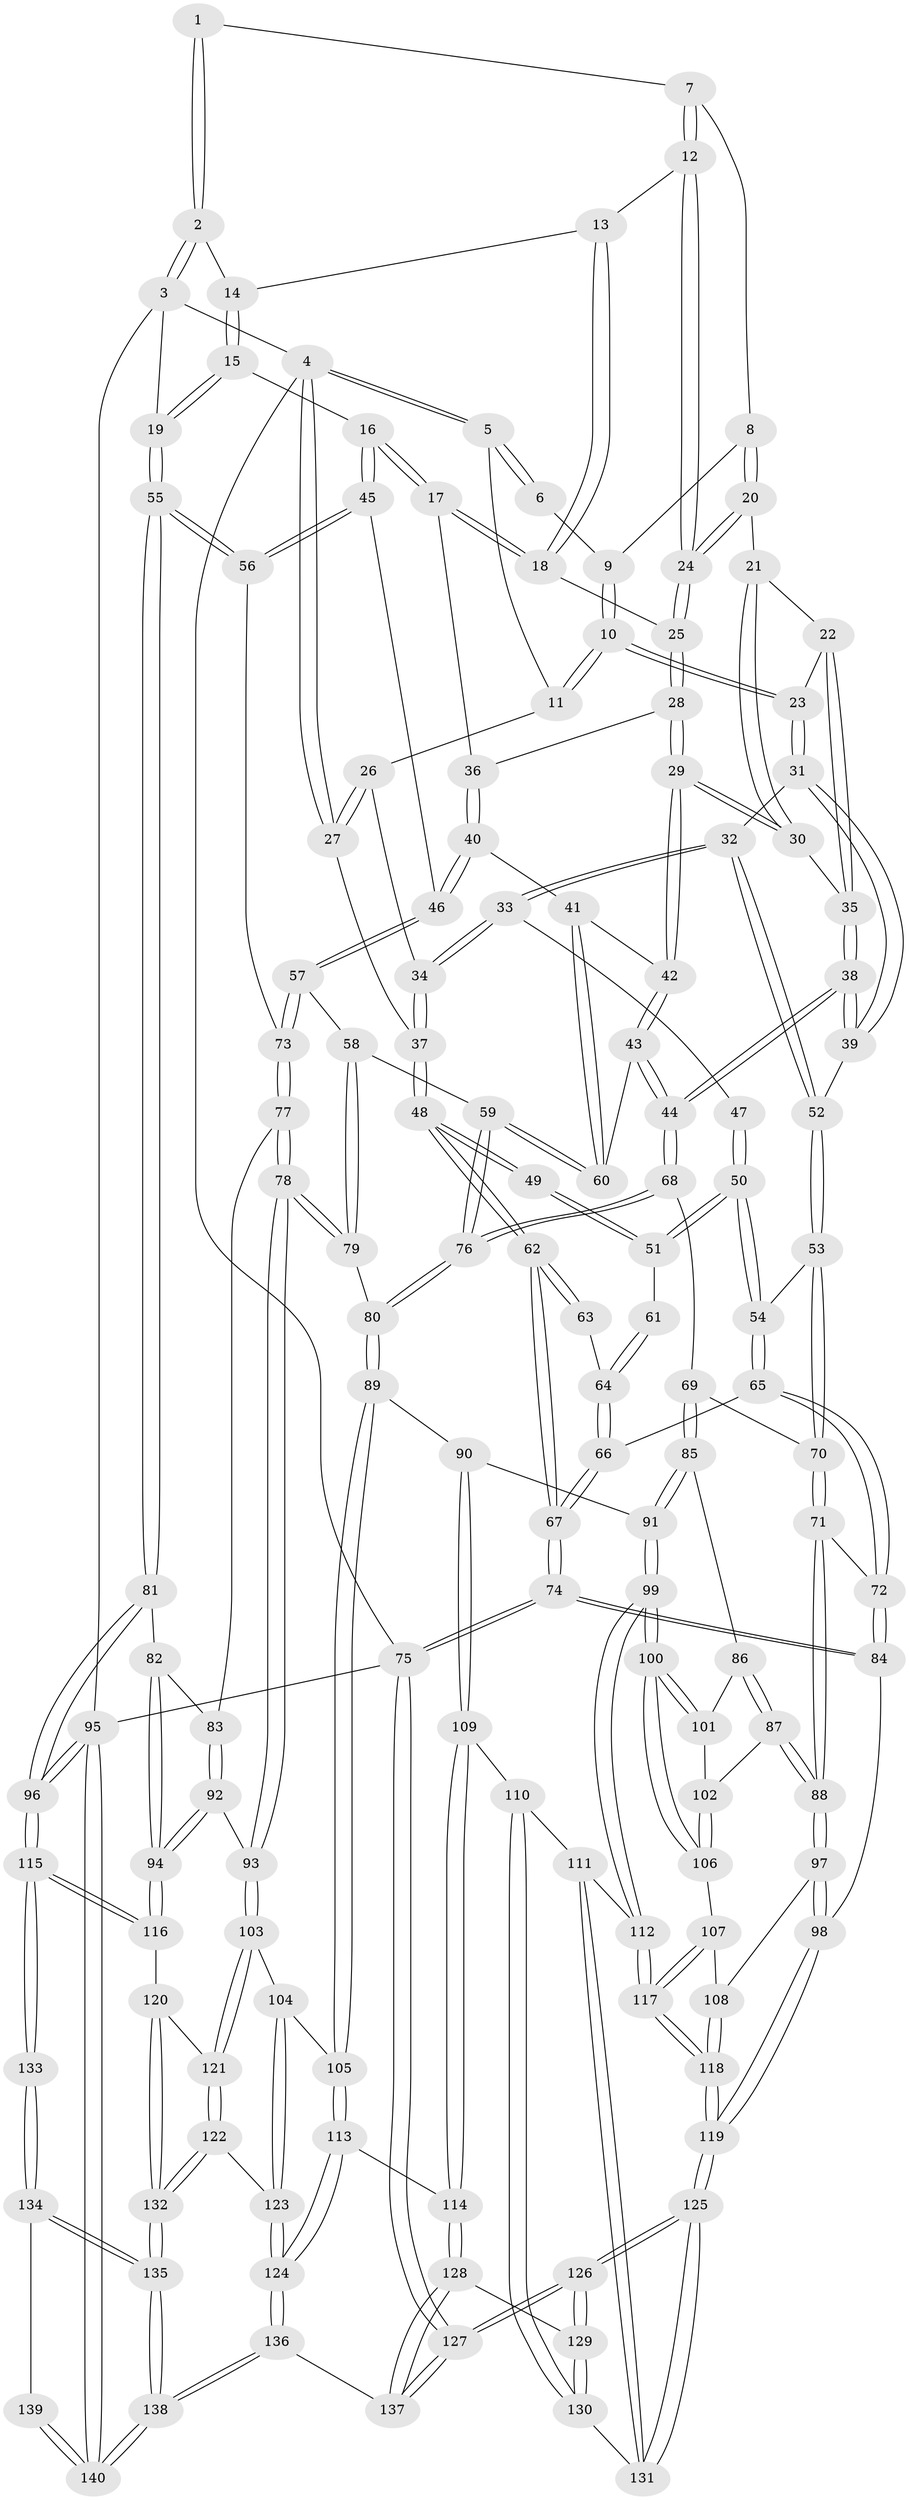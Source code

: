 // Generated by graph-tools (version 1.1) at 2025/17/03/09/25 04:17:01]
// undirected, 140 vertices, 347 edges
graph export_dot {
graph [start="1"]
  node [color=gray90,style=filled];
  1 [pos="+0.6720017970861124+0"];
  2 [pos="+1+0"];
  3 [pos="+1+0"];
  4 [pos="+0+0"];
  5 [pos="+0.09667341558660039+0"];
  6 [pos="+0.5079211164293583+0"];
  7 [pos="+0.6873938234491852+0.06056394519466403"];
  8 [pos="+0.5215856587386565+0"];
  9 [pos="+0.5079983630967619+0"];
  10 [pos="+0.3047641851123688+0.09895504323225668"];
  11 [pos="+0.24614404742570806+0.05419800258674088"];
  12 [pos="+0.7057082922680089+0.07642116008138587"];
  13 [pos="+0.8594208903765266+0"];
  14 [pos="+0.9306440480592105+0"];
  15 [pos="+0.9022192904593477+0.22035816039078096"];
  16 [pos="+0.8921962372772213+0.2235764121053586"];
  17 [pos="+0.8596039864074747+0.1986463289106227"];
  18 [pos="+0.8321125794858567+0.12219113741533538"];
  19 [pos="+1+0.1299694173666889"];
  20 [pos="+0.5171098189600596+0.0011231597980280808"];
  21 [pos="+0.5113658936938271+0.045033154302641355"];
  22 [pos="+0.40488069989036796+0.1200016901227462"];
  23 [pos="+0.33083041691792336+0.13398546171978323"];
  24 [pos="+0.7001152429166175+0.1150074485419928"];
  25 [pos="+0.6982076754308764+0.13023180501371637"];
  26 [pos="+0.18089971550343428+0.12905448624896232"];
  27 [pos="+0+0"];
  28 [pos="+0.6819834149653909+0.15813776507881488"];
  29 [pos="+0.6083747473558576+0.19103543982076968"];
  30 [pos="+0.5797119106375013+0.17249609652999154"];
  31 [pos="+0.31038842508524656+0.22213721299327038"];
  32 [pos="+0.21301195718982974+0.2472408649720273"];
  33 [pos="+0.16607847372722015+0.22432536297710434"];
  34 [pos="+0.17060417934689032+0.16415650618255861"];
  35 [pos="+0.465398781183542+0.2286739244595353"];
  36 [pos="+0.7567514929042555+0.21114887399987484"];
  37 [pos="+0+0"];
  38 [pos="+0.40411988746951677+0.32855729380791093"];
  39 [pos="+0.39614126463034804+0.32323337511671485"];
  40 [pos="+0.7410126928734595+0.3015310639865731"];
  41 [pos="+0.7327557105412+0.30094282833823294"];
  42 [pos="+0.6163535933227258+0.27967253048775825"];
  43 [pos="+0.5981420735807743+0.3193460055670095"];
  44 [pos="+0.4308145248140336+0.3788673173535138"];
  45 [pos="+0.889756203393827+0.23198125675800646"];
  46 [pos="+0.8230320996703568+0.3739540941431098"];
  47 [pos="+0.1499867025963178+0.22808948331115625"];
  48 [pos="+0+0.06400004557018374"];
  49 [pos="+0.05826029105741069+0.2149583481826767"];
  50 [pos="+0.10431552059418334+0.3548989721050003"];
  51 [pos="+0.08141992345081371+0.3442346525833064"];
  52 [pos="+0.210913005475111+0.367966983742684"];
  53 [pos="+0.20280334461544883+0.38386532997870987"];
  54 [pos="+0.12926776964791994+0.3920065769823166"];
  55 [pos="+1+0.44692181114908347"];
  56 [pos="+1+0.42365136354283434"];
  57 [pos="+0.8258797389091349+0.40095499745059265"];
  58 [pos="+0.6682160957651498+0.43965824693719513"];
  59 [pos="+0.6624319126523422+0.4384599260911594"];
  60 [pos="+0.652098567020179+0.41598432753837145"];
  61 [pos="+0.07515435967137561+0.34394611200997016"];
  62 [pos="+0+0.2128954191333146"];
  63 [pos="+0.02916422629292499+0.33884769730210273"];
  64 [pos="+0.034217490247843874+0.40177759937574564"];
  65 [pos="+0.060567711115556346+0.49810062197840976"];
  66 [pos="+0.02943827584309072+0.49416929015425526"];
  67 [pos="+0+0.4964053814666499"];
  68 [pos="+0.4231352007549837+0.45227916898848397"];
  69 [pos="+0.3476597573950678+0.49716628785880496"];
  70 [pos="+0.25777884428641584+0.46961730285842057"];
  71 [pos="+0.13139922257711462+0.5578525606577137"];
  72 [pos="+0.11321243114614518+0.5514530963240948"];
  73 [pos="+0.847421946799041+0.42524904048101053"];
  74 [pos="+0+0.7600342243968238"];
  75 [pos="+0+1"];
  76 [pos="+0.5347267446765844+0.5420374323780609"];
  77 [pos="+0.8361586177766892+0.5327698551996514"];
  78 [pos="+0.7941584582424303+0.6178045381882599"];
  79 [pos="+0.7271867348602693+0.568048971099638"];
  80 [pos="+0.5413661046752493+0.5657995156937022"];
  81 [pos="+1+0.4640077355205612"];
  82 [pos="+1+0.5431412611961324"];
  83 [pos="+0.9642762365019636+0.5632519030852932"];
  84 [pos="+0.003537237227987629+0.7182247145863413"];
  85 [pos="+0.3329659363034808+0.5539977228435468"];
  86 [pos="+0.2725722356862633+0.6117772580872888"];
  87 [pos="+0.2119325008428836+0.6353690299707276"];
  88 [pos="+0.19185932611876813+0.6396330502467993"];
  89 [pos="+0.5419494467769675+0.6127506686497025"];
  90 [pos="+0.5047823216575037+0.6415062235726698"];
  91 [pos="+0.38784515116988155+0.6580371755825836"];
  92 [pos="+0.8799028786335057+0.6954203324313463"];
  93 [pos="+0.7961103323829611+0.6596138232109175"];
  94 [pos="+0.907359197411423+0.7146756593137374"];
  95 [pos="+1+1"];
  96 [pos="+1+0.7885728809948975"];
  97 [pos="+0.1795209912118381+0.6884131981610734"];
  98 [pos="+0.1303787482451978+0.7527186724608639"];
  99 [pos="+0.3578549966328521+0.7210360157332406"];
  100 [pos="+0.3422977788727813+0.7149854879218536"];
  101 [pos="+0.29709883699897455+0.6530470454673349"];
  102 [pos="+0.2784476839644004+0.6922712695327283"];
  103 [pos="+0.7589849652718197+0.6905249837632308"];
  104 [pos="+0.7220807870732316+0.7054736343049653"];
  105 [pos="+0.6348882975790537+0.7137801332322624"];
  106 [pos="+0.29700565169971876+0.7154166363352118"];
  107 [pos="+0.27235507836379785+0.7261407032949647"];
  108 [pos="+0.24788680999968385+0.7274082334750044"];
  109 [pos="+0.4575140795225882+0.7661117627964308"];
  110 [pos="+0.39795151540447193+0.7803298556472656"];
  111 [pos="+0.37755461014274677+0.7765755814399737"];
  112 [pos="+0.37650276651618364+0.7761751057069103"];
  113 [pos="+0.5811920919808218+0.8212214829558653"];
  114 [pos="+0.5592113977012542+0.8235274193650364"];
  115 [pos="+1+0.7907686092553304"];
  116 [pos="+0.9393074861583501+0.7479555280352995"];
  117 [pos="+0.29435756117168493+0.8324175854809205"];
  118 [pos="+0.25649982820170947+0.865919727293513"];
  119 [pos="+0.1972158996280775+0.9389243972763719"];
  120 [pos="+0.886524542566709+0.8366974801287278"];
  121 [pos="+0.7935807750378142+0.8120490633334642"];
  122 [pos="+0.7710603062486627+0.8758029151511965"];
  123 [pos="+0.7200368033590041+0.8941655980158557"];
  124 [pos="+0.6653997760181766+0.9473783947615754"];
  125 [pos="+0.17322273556563192+1"];
  126 [pos="+0.16857249679246808+1"];
  127 [pos="+0.11706038369515571+1"];
  128 [pos="+0.4734817180828896+0.901488361718217"];
  129 [pos="+0.4639805961801467+0.9002081360161691"];
  130 [pos="+0.44979571340670066+0.885783338633948"];
  131 [pos="+0.3859581096220005+0.8808110032087335"];
  132 [pos="+0.873213045126002+0.9047399444704054"];
  133 [pos="+1+0.8124103576083622"];
  134 [pos="+0.8825360124850644+0.9133768341095381"];
  135 [pos="+0.8764179959049901+0.9126585556065664"];
  136 [pos="+0.6543935972815557+1"];
  137 [pos="+0.6148555824880435+1"];
  138 [pos="+0.7693510756196265+1"];
  139 [pos="+0.9572089368676331+0.938330873210203"];
  140 [pos="+1+1"];
  1 -- 2;
  1 -- 2;
  1 -- 7;
  2 -- 3;
  2 -- 3;
  2 -- 14;
  3 -- 4;
  3 -- 19;
  3 -- 95;
  4 -- 5;
  4 -- 5;
  4 -- 27;
  4 -- 27;
  4 -- 75;
  5 -- 6;
  5 -- 6;
  5 -- 11;
  6 -- 9;
  7 -- 8;
  7 -- 12;
  7 -- 12;
  8 -- 9;
  8 -- 20;
  8 -- 20;
  9 -- 10;
  9 -- 10;
  10 -- 11;
  10 -- 11;
  10 -- 23;
  10 -- 23;
  11 -- 26;
  12 -- 13;
  12 -- 24;
  12 -- 24;
  13 -- 14;
  13 -- 18;
  13 -- 18;
  14 -- 15;
  14 -- 15;
  15 -- 16;
  15 -- 19;
  15 -- 19;
  16 -- 17;
  16 -- 17;
  16 -- 45;
  16 -- 45;
  17 -- 18;
  17 -- 18;
  17 -- 36;
  18 -- 25;
  19 -- 55;
  19 -- 55;
  20 -- 21;
  20 -- 24;
  20 -- 24;
  21 -- 22;
  21 -- 30;
  21 -- 30;
  22 -- 23;
  22 -- 35;
  22 -- 35;
  23 -- 31;
  23 -- 31;
  24 -- 25;
  24 -- 25;
  25 -- 28;
  25 -- 28;
  26 -- 27;
  26 -- 27;
  26 -- 34;
  27 -- 37;
  28 -- 29;
  28 -- 29;
  28 -- 36;
  29 -- 30;
  29 -- 30;
  29 -- 42;
  29 -- 42;
  30 -- 35;
  31 -- 32;
  31 -- 39;
  31 -- 39;
  32 -- 33;
  32 -- 33;
  32 -- 52;
  32 -- 52;
  33 -- 34;
  33 -- 34;
  33 -- 47;
  34 -- 37;
  34 -- 37;
  35 -- 38;
  35 -- 38;
  36 -- 40;
  36 -- 40;
  37 -- 48;
  37 -- 48;
  38 -- 39;
  38 -- 39;
  38 -- 44;
  38 -- 44;
  39 -- 52;
  40 -- 41;
  40 -- 46;
  40 -- 46;
  41 -- 42;
  41 -- 60;
  41 -- 60;
  42 -- 43;
  42 -- 43;
  43 -- 44;
  43 -- 44;
  43 -- 60;
  44 -- 68;
  44 -- 68;
  45 -- 46;
  45 -- 56;
  45 -- 56;
  46 -- 57;
  46 -- 57;
  47 -- 50;
  47 -- 50;
  48 -- 49;
  48 -- 49;
  48 -- 62;
  48 -- 62;
  49 -- 51;
  49 -- 51;
  50 -- 51;
  50 -- 51;
  50 -- 54;
  50 -- 54;
  51 -- 61;
  52 -- 53;
  52 -- 53;
  53 -- 54;
  53 -- 70;
  53 -- 70;
  54 -- 65;
  54 -- 65;
  55 -- 56;
  55 -- 56;
  55 -- 81;
  55 -- 81;
  56 -- 73;
  57 -- 58;
  57 -- 73;
  57 -- 73;
  58 -- 59;
  58 -- 79;
  58 -- 79;
  59 -- 60;
  59 -- 60;
  59 -- 76;
  59 -- 76;
  61 -- 64;
  61 -- 64;
  62 -- 63;
  62 -- 63;
  62 -- 67;
  62 -- 67;
  63 -- 64;
  64 -- 66;
  64 -- 66;
  65 -- 66;
  65 -- 72;
  65 -- 72;
  66 -- 67;
  66 -- 67;
  67 -- 74;
  67 -- 74;
  68 -- 69;
  68 -- 76;
  68 -- 76;
  69 -- 70;
  69 -- 85;
  69 -- 85;
  70 -- 71;
  70 -- 71;
  71 -- 72;
  71 -- 88;
  71 -- 88;
  72 -- 84;
  72 -- 84;
  73 -- 77;
  73 -- 77;
  74 -- 75;
  74 -- 75;
  74 -- 84;
  74 -- 84;
  75 -- 127;
  75 -- 127;
  75 -- 95;
  76 -- 80;
  76 -- 80;
  77 -- 78;
  77 -- 78;
  77 -- 83;
  78 -- 79;
  78 -- 79;
  78 -- 93;
  78 -- 93;
  79 -- 80;
  80 -- 89;
  80 -- 89;
  81 -- 82;
  81 -- 96;
  81 -- 96;
  82 -- 83;
  82 -- 94;
  82 -- 94;
  83 -- 92;
  83 -- 92;
  84 -- 98;
  85 -- 86;
  85 -- 91;
  85 -- 91;
  86 -- 87;
  86 -- 87;
  86 -- 101;
  87 -- 88;
  87 -- 88;
  87 -- 102;
  88 -- 97;
  88 -- 97;
  89 -- 90;
  89 -- 105;
  89 -- 105;
  90 -- 91;
  90 -- 109;
  90 -- 109;
  91 -- 99;
  91 -- 99;
  92 -- 93;
  92 -- 94;
  92 -- 94;
  93 -- 103;
  93 -- 103;
  94 -- 116;
  94 -- 116;
  95 -- 96;
  95 -- 96;
  95 -- 140;
  95 -- 140;
  96 -- 115;
  96 -- 115;
  97 -- 98;
  97 -- 98;
  97 -- 108;
  98 -- 119;
  98 -- 119;
  99 -- 100;
  99 -- 100;
  99 -- 112;
  99 -- 112;
  100 -- 101;
  100 -- 101;
  100 -- 106;
  100 -- 106;
  101 -- 102;
  102 -- 106;
  102 -- 106;
  103 -- 104;
  103 -- 121;
  103 -- 121;
  104 -- 105;
  104 -- 123;
  104 -- 123;
  105 -- 113;
  105 -- 113;
  106 -- 107;
  107 -- 108;
  107 -- 117;
  107 -- 117;
  108 -- 118;
  108 -- 118;
  109 -- 110;
  109 -- 114;
  109 -- 114;
  110 -- 111;
  110 -- 130;
  110 -- 130;
  111 -- 112;
  111 -- 131;
  111 -- 131;
  112 -- 117;
  112 -- 117;
  113 -- 114;
  113 -- 124;
  113 -- 124;
  114 -- 128;
  114 -- 128;
  115 -- 116;
  115 -- 116;
  115 -- 133;
  115 -- 133;
  116 -- 120;
  117 -- 118;
  117 -- 118;
  118 -- 119;
  118 -- 119;
  119 -- 125;
  119 -- 125;
  120 -- 121;
  120 -- 132;
  120 -- 132;
  121 -- 122;
  121 -- 122;
  122 -- 123;
  122 -- 132;
  122 -- 132;
  123 -- 124;
  123 -- 124;
  124 -- 136;
  124 -- 136;
  125 -- 126;
  125 -- 126;
  125 -- 131;
  125 -- 131;
  126 -- 127;
  126 -- 127;
  126 -- 129;
  126 -- 129;
  127 -- 137;
  127 -- 137;
  128 -- 129;
  128 -- 137;
  128 -- 137;
  129 -- 130;
  129 -- 130;
  130 -- 131;
  132 -- 135;
  132 -- 135;
  133 -- 134;
  133 -- 134;
  134 -- 135;
  134 -- 135;
  134 -- 139;
  135 -- 138;
  135 -- 138;
  136 -- 137;
  136 -- 138;
  136 -- 138;
  138 -- 140;
  138 -- 140;
  139 -- 140;
  139 -- 140;
}
